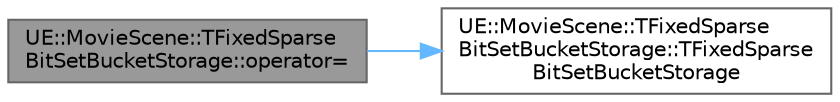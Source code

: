 digraph "UE::MovieScene::TFixedSparseBitSetBucketStorage::operator="
{
 // INTERACTIVE_SVG=YES
 // LATEX_PDF_SIZE
  bgcolor="transparent";
  edge [fontname=Helvetica,fontsize=10,labelfontname=Helvetica,labelfontsize=10];
  node [fontname=Helvetica,fontsize=10,shape=box,height=0.2,width=0.4];
  rankdir="LR";
  Node1 [id="Node000001",label="UE::MovieScene::TFixedSparse\lBitSetBucketStorage::operator=",height=0.2,width=0.4,color="gray40", fillcolor="grey60", style="filled", fontcolor="black",tooltip=" "];
  Node1 -> Node2 [id="edge1_Node000001_Node000002",color="steelblue1",style="solid",tooltip=" "];
  Node2 [id="Node000002",label="UE::MovieScene::TFixedSparse\lBitSetBucketStorage::TFixedSparse\lBitSetBucketStorage",height=0.2,width=0.4,color="grey40", fillcolor="white", style="filled",URL="$dd/d51/structUE_1_1MovieScene_1_1TFixedSparseBitSetBucketStorage.html#a744c023e756552e11bc069e9bea99a00",tooltip=" "];
}
